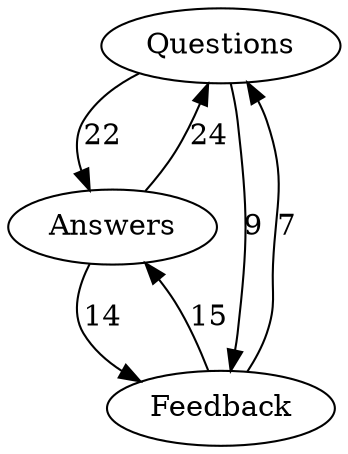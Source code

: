 // test
digraph gazeDataOutput12 {
	node [group=a]
	Questions
	Answers
	Feedback
	Answers -> Questions [label=24]
	Questions -> Feedback [label=9]
	Feedback -> Answers [label=15]
	Questions -> Answers [label=22]
	Feedback -> Questions [label=7]
	Answers -> Feedback [label=14]
	edge [style=invis]
	Questions -> Answers
	Answers -> Feedback
}
